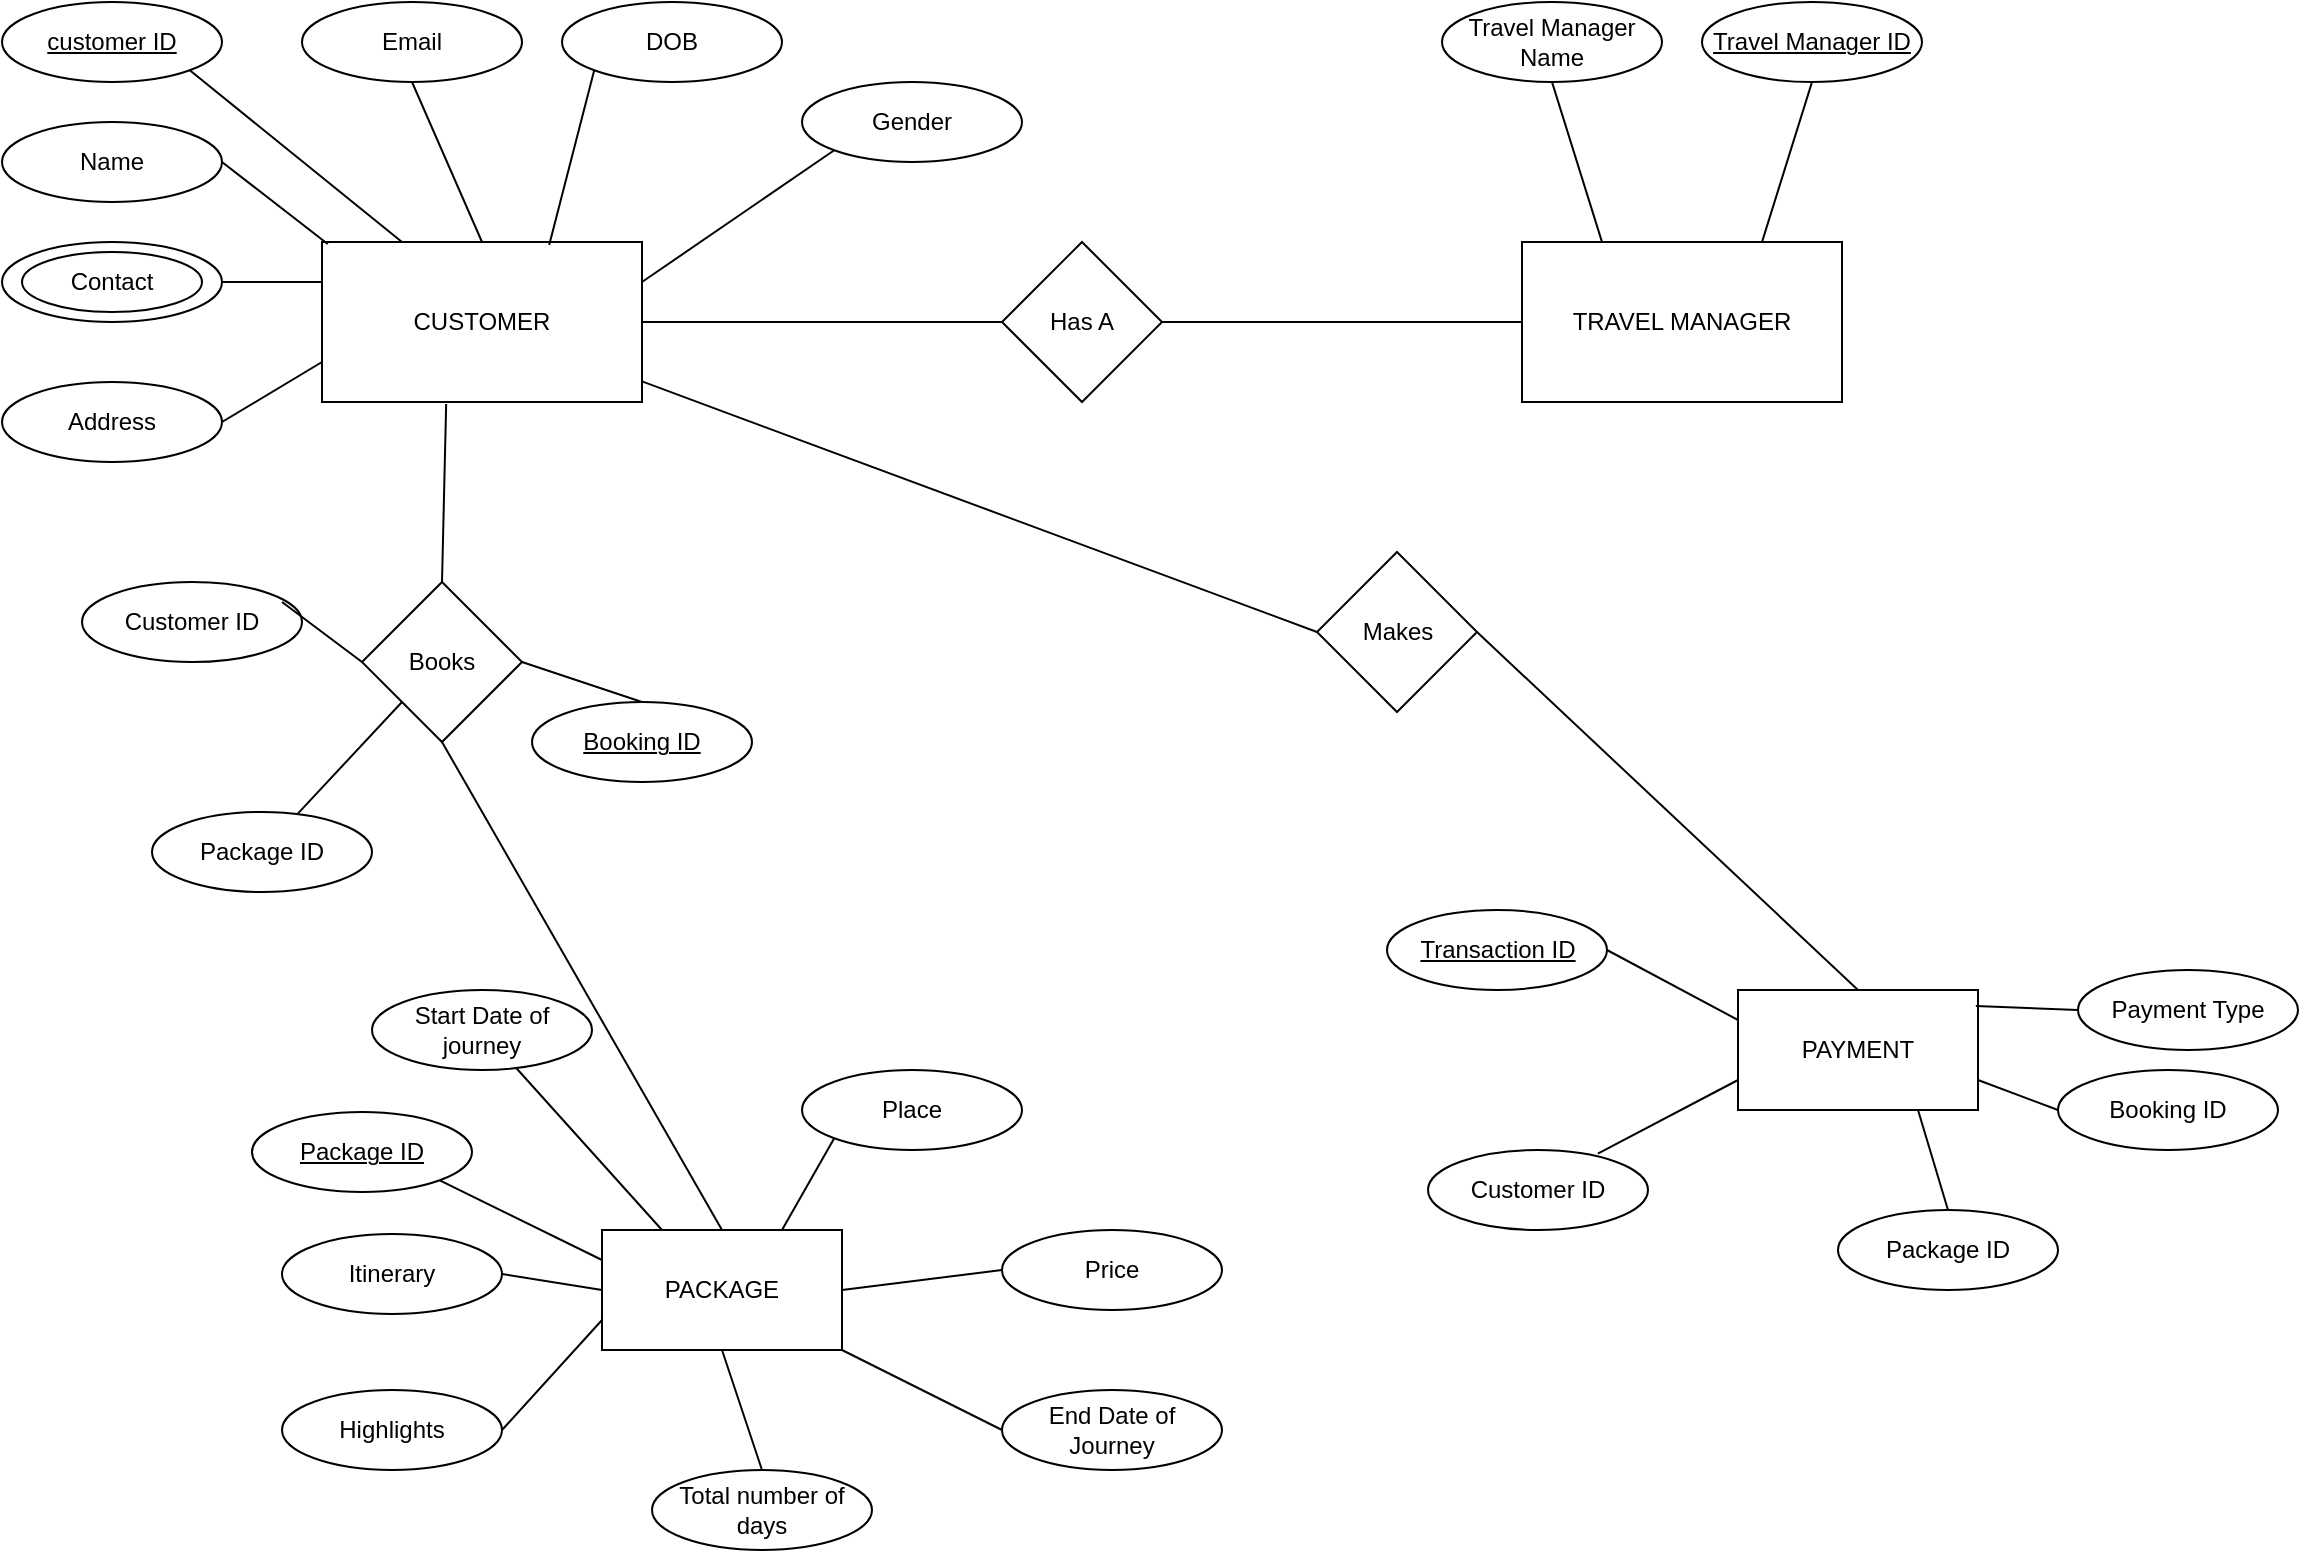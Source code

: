<mxfile version="12.2.2" type="device" pages="1"><diagram id="37XvNeMD9jVKOzGl1WFh" name="Page-1"><mxGraphModel dx="1423" dy="867" grid="1" gridSize="10" guides="1" tooltips="1" connect="1" arrows="1" fold="1" page="1" pageScale="1" pageWidth="850" pageHeight="1100" math="0" shadow="0"><root><mxCell id="0"/><mxCell id="1" parent="0"/><mxCell id="qRFxlKh_PD3Iga4f7V28-1" value="CUSTOMER" style="rounded=0;whiteSpace=wrap;html=1;" parent="1" vertex="1"><mxGeometry x="160" y="120" width="160" height="80" as="geometry"/></mxCell><mxCell id="qRFxlKh_PD3Iga4f7V28-2" value="TRAVEL MANAGER" style="rounded=0;whiteSpace=wrap;html=1;" parent="1" vertex="1"><mxGeometry x="760" y="120" width="160" height="80" as="geometry"/></mxCell><mxCell id="qRFxlKh_PD3Iga4f7V28-4" value="PACKAGE" style="rounded=0;whiteSpace=wrap;html=1;" parent="1" vertex="1"><mxGeometry x="300" y="614" width="120" height="60" as="geometry"/></mxCell><mxCell id="qRFxlKh_PD3Iga4f7V28-8" value="Contact" style="ellipse;whiteSpace=wrap;html=1;" parent="1" vertex="1"><mxGeometry y="120" width="110" height="40" as="geometry"/></mxCell><mxCell id="qRFxlKh_PD3Iga4f7V28-9" value="Email" style="ellipse;whiteSpace=wrap;html=1;" parent="1" vertex="1"><mxGeometry x="150" width="110" height="40" as="geometry"/></mxCell><mxCell id="qRFxlKh_PD3Iga4f7V28-10" value="&lt;u&gt;customer ID&lt;/u&gt;" style="ellipse;whiteSpace=wrap;html=1;" parent="1" vertex="1"><mxGeometry width="110" height="40" as="geometry"/></mxCell><mxCell id="qRFxlKh_PD3Iga4f7V28-11" value="Name" style="ellipse;whiteSpace=wrap;html=1;" parent="1" vertex="1"><mxGeometry y="60" width="110" height="40" as="geometry"/></mxCell><mxCell id="qRFxlKh_PD3Iga4f7V28-12" value="Has A" style="rhombus;whiteSpace=wrap;html=1;" parent="1" vertex="1"><mxGeometry x="500" y="120" width="80" height="80" as="geometry"/></mxCell><mxCell id="qRFxlKh_PD3Iga4f7V28-14" value="" style="endArrow=none;html=1;entryX=0;entryY=0.5;entryDx=0;entryDy=0;exitX=1;exitY=0.5;exitDx=0;exitDy=0;" parent="1" source="qRFxlKh_PD3Iga4f7V28-1" target="qRFxlKh_PD3Iga4f7V28-12" edge="1"><mxGeometry width="50" height="50" relative="1" as="geometry"><mxPoint x="360" y="140" as="sourcePoint"/><mxPoint x="410" y="90" as="targetPoint"/></mxGeometry></mxCell><mxCell id="qRFxlKh_PD3Iga4f7V28-15" value="Address" style="ellipse;whiteSpace=wrap;html=1;" parent="1" vertex="1"><mxGeometry y="190" width="110" height="40" as="geometry"/></mxCell><mxCell id="qRFxlKh_PD3Iga4f7V28-16" value="" style="endArrow=none;html=1;exitX=1;exitY=0.5;exitDx=0;exitDy=0;entryX=0;entryY=0.5;entryDx=0;entryDy=0;" parent="1" source="qRFxlKh_PD3Iga4f7V28-12" target="qRFxlKh_PD3Iga4f7V28-2" edge="1"><mxGeometry width="50" height="50" relative="1" as="geometry"><mxPoint x="630" y="130" as="sourcePoint"/><mxPoint x="680" y="80" as="targetPoint"/></mxGeometry></mxCell><mxCell id="qRFxlKh_PD3Iga4f7V28-17" value="Travel Manager Name" style="ellipse;whiteSpace=wrap;html=1;" parent="1" vertex="1"><mxGeometry x="720" width="110" height="40" as="geometry"/></mxCell><mxCell id="qRFxlKh_PD3Iga4f7V28-18" value="&lt;u&gt;Travel Manager ID&lt;/u&gt;" style="ellipse;whiteSpace=wrap;html=1;" parent="1" vertex="1"><mxGeometry x="850" width="110" height="40" as="geometry"/></mxCell><mxCell id="qRFxlKh_PD3Iga4f7V28-20" value="&lt;u&gt;Package ID&lt;span style=&quot;font-family: &amp;#34;helvetica&amp;#34; , &amp;#34;arial&amp;#34; , sans-serif ; font-size: 0px ; white-space: nowrap&quot;&gt;%3CmxGraphModel%3E%3Croot%3E%3CmxCell%20id%3D%220%22%2F%3E%3CmxCell%20id%3D%221%22%20parent%3D%220%22%2F%3E%3CmxCell%20id%3D%222%22%20value%3D%22%22%20style%3D%22ellipse%3BwhiteSpace%3Dwrap%3Bhtml%3D1%3B%22%20vertex%3D%221%22%20parent%3D%221%22%3E%3CmxGeometry%20y%3D%22190%22%20width%3D%22110%22%20height%3D%2240%22%20as%3D%22geometry%22%2F%3E%3C%2FmxCell%3E%3C%2Froot%3E%3C%2FmxGraphModel%3E&lt;/span&gt;&lt;/u&gt;" style="ellipse;whiteSpace=wrap;html=1;" parent="1" vertex="1"><mxGeometry x="125" y="555" width="110" height="40" as="geometry"/></mxCell><mxCell id="qRFxlKh_PD3Iga4f7V28-21" value="&lt;div style=&quot;text-align: center&quot;&gt;&lt;span&gt;Start Date of journey&lt;/span&gt;&lt;span style=&quot;font-family: &amp;#34;helvetica&amp;#34; , &amp;#34;arial&amp;#34; , sans-serif ; font-size: 0px ; white-space: nowrap&quot;&gt;%3CmxGraphModel%3E%3Croot%3E%3CmxCell%20id%3D%220%22%2F%3E%3CmxCell%20id%3D%221%22%20parent%3D%220%22%2F%3E%3CmxCell%20id%3D%222%22%20value%3D%22%22%20style%3D%22ellipse%3BwhiteSpace%3Dwrap%3Bhtml%3D1%3B%22%20vertex%3D%221%22%20parent%3D%221%22%3E%3CmxGeometry%20y%3D%22190%22%20width%3D%22110%22%20height%3D%2240%22%20as%3D%22geometry%22%2F%3E%3C%2FmxCell%3E%3C%2Froot%3E%3C%2FmxGraphModel%3&lt;/span&gt;&lt;/div&gt;" style="ellipse;whiteSpace=wrap;html=1;" parent="1" vertex="1"><mxGeometry x="185" y="494" width="110" height="40" as="geometry"/></mxCell><mxCell id="qRFxlKh_PD3Iga4f7V28-22" value="Place" style="ellipse;whiteSpace=wrap;html=1;" parent="1" vertex="1"><mxGeometry x="400" y="534" width="110" height="40" as="geometry"/></mxCell><mxCell id="qRFxlKh_PD3Iga4f7V28-23" value="Price" style="ellipse;whiteSpace=wrap;html=1;" parent="1" vertex="1"><mxGeometry x="500" y="614" width="110" height="40" as="geometry"/></mxCell><mxCell id="qRFxlKh_PD3Iga4f7V28-24" value="End Date of Journey" style="ellipse;whiteSpace=wrap;html=1;" parent="1" vertex="1"><mxGeometry x="500" y="694" width="110" height="40" as="geometry"/></mxCell><mxCell id="qRFxlKh_PD3Iga4f7V28-25" value="Total number of days" style="ellipse;whiteSpace=wrap;html=1;" parent="1" vertex="1"><mxGeometry x="325" y="734" width="110" height="40" as="geometry"/></mxCell><mxCell id="qRFxlKh_PD3Iga4f7V28-26" value="Highlights&lt;span style=&quot;font-family: &amp;#34;helvetica&amp;#34; , &amp;#34;arial&amp;#34; , sans-serif ; font-size: 0px ; white-space: nowrap&quot;&gt;%3CmxGraphModel%3E%3Croot%3E%3CmxCell%20id%3D%220%22%2F%3E%3CmxCell%20id%3D%221%22%20parent%3D%220%22%2F%3E%3CmxCell%20id%3D%222%22%20value%3D%22%22%20style%3D%22ellipse%3BwhiteSpace%3Dwrap%3Bhtml%3D1%3B%22%20vertex%3D%221%22%20parent%3D%221%22%3E%3CmxGeometry%20x%3D%22185%22%20y%3D%22640%22%20width%3D%22110%22%20height%3D%2240%22%20as%3D%22geometry%22%2F%3E%3C%2FmxCell%3E%3C%2Froot%3E%3C%2FmxGraphModel%3E&lt;/span&gt;&lt;span style=&quot;font-family: &amp;#34;helvetica&amp;#34; , &amp;#34;arial&amp;#34; , sans-serif ; font-size: 0px ; white-space: nowrap&quot;&gt;%3CmxGraphModel%3E%3Croot%3E%3CmxCell%20id%3D%220%22%2F%3E%3CmxCell%20id%3D%221%22%20parent%3D%220%22%2F%3E%3CmxCell%20id%3D%222%22%20value%3D%22%22%20style%3D%22ellipse%3BwhiteSpace%3Dwrap%3Bhtml%3D1%3B%22%20vertex%3D%221%22%20parent%3D%221%22%3E%3CmxGeometry%20x%3D%22185%22%20y%3D%22640%22%20width%3D%22110%22%20height%3D%2240%22%20as%3D%22geometry%22%2F%3E%3C%2FmxCell%3E%3C%2Froot%3E%3C%2FmxGraphModel%3E&lt;/span&gt;" style="ellipse;whiteSpace=wrap;html=1;" parent="1" vertex="1"><mxGeometry x="140" y="694" width="110" height="40" as="geometry"/></mxCell><mxCell id="qRFxlKh_PD3Iga4f7V28-27" value="Itinerary" style="ellipse;whiteSpace=wrap;html=1;" parent="1" vertex="1"><mxGeometry x="140" y="616" width="110" height="40" as="geometry"/></mxCell><mxCell id="qRFxlKh_PD3Iga4f7V28-28" value="Books" style="rhombus;whiteSpace=wrap;html=1;" parent="1" vertex="1"><mxGeometry x="180" y="290" width="80" height="80" as="geometry"/></mxCell><mxCell id="qRFxlKh_PD3Iga4f7V28-29" value="" style="endArrow=none;html=1;entryX=0.388;entryY=1.013;entryDx=0;entryDy=0;entryPerimeter=0;exitX=0.5;exitY=0;exitDx=0;exitDy=0;" parent="1" source="qRFxlKh_PD3Iga4f7V28-28" target="qRFxlKh_PD3Iga4f7V28-1" edge="1"><mxGeometry width="50" height="50" relative="1" as="geometry"><mxPoint x="150" y="270" as="sourcePoint"/><mxPoint x="200" y="220" as="targetPoint"/></mxGeometry></mxCell><mxCell id="qRFxlKh_PD3Iga4f7V28-30" value="" style="endArrow=none;html=1;entryX=0.5;entryY=1;entryDx=0;entryDy=0;exitX=0.5;exitY=0;exitDx=0;exitDy=0;" parent="1" source="qRFxlKh_PD3Iga4f7V28-4" target="qRFxlKh_PD3Iga4f7V28-28" edge="1"><mxGeometry width="50" height="50" relative="1" as="geometry"><mxPoint x="210" y="430" as="sourcePoint"/><mxPoint x="260" y="380" as="targetPoint"/></mxGeometry></mxCell><mxCell id="qRFxlKh_PD3Iga4f7V28-32" value="&lt;u&gt;Booking ID&lt;/u&gt;" style="ellipse;whiteSpace=wrap;html=1;" parent="1" vertex="1"><mxGeometry x="265" y="350" width="110" height="40" as="geometry"/></mxCell><mxCell id="qRFxlKh_PD3Iga4f7V28-36" value="" style="endArrow=none;html=1;entryX=1;entryY=1;entryDx=0;entryDy=0;exitX=0.25;exitY=0;exitDx=0;exitDy=0;" parent="1" source="qRFxlKh_PD3Iga4f7V28-1" target="qRFxlKh_PD3Iga4f7V28-10" edge="1"><mxGeometry width="50" height="50" relative="1" as="geometry"><mxPoint x="150" y="110" as="sourcePoint"/><mxPoint x="200" y="60" as="targetPoint"/></mxGeometry></mxCell><mxCell id="qRFxlKh_PD3Iga4f7V28-37" value="" style="endArrow=none;html=1;entryX=1;entryY=0.5;entryDx=0;entryDy=0;exitX=0.018;exitY=0.013;exitDx=0;exitDy=0;exitPerimeter=0;" parent="1" source="qRFxlKh_PD3Iga4f7V28-1" target="qRFxlKh_PD3Iga4f7V28-11" edge="1"><mxGeometry width="50" height="50" relative="1" as="geometry"><mxPoint x="186.96" y="130" as="sourcePoint"/><mxPoint x="103.891" y="44.142" as="targetPoint"/></mxGeometry></mxCell><mxCell id="qRFxlKh_PD3Iga4f7V28-38" value="" style="endArrow=none;html=1;entryX=1;entryY=0.5;entryDx=0;entryDy=0;exitX=0;exitY=0.25;exitDx=0;exitDy=0;" parent="1" source="qRFxlKh_PD3Iga4f7V28-1" target="qRFxlKh_PD3Iga4f7V28-8" edge="1"><mxGeometry width="50" height="50" relative="1" as="geometry"><mxPoint x="170" y="150" as="sourcePoint"/><mxPoint x="120" y="90" as="targetPoint"/></mxGeometry></mxCell><mxCell id="qRFxlKh_PD3Iga4f7V28-39" value="" style="endArrow=none;html=1;exitX=0.25;exitY=0;exitDx=0;exitDy=0;" parent="1" source="qRFxlKh_PD3Iga4f7V28-4" edge="1" target="qRFxlKh_PD3Iga4f7V28-21"><mxGeometry width="50" height="50" relative="1" as="geometry"><mxPoint x="250" y="594" as="sourcePoint"/><mxPoint x="300" y="544" as="targetPoint"/></mxGeometry></mxCell><mxCell id="qRFxlKh_PD3Iga4f7V28-40" value="" style="endArrow=none;html=1;entryX=0;entryY=0.25;entryDx=0;entryDy=0;exitX=1;exitY=1;exitDx=0;exitDy=0;" parent="1" source="qRFxlKh_PD3Iga4f7V28-20" target="qRFxlKh_PD3Iga4f7V28-4" edge="1"><mxGeometry width="50" height="50" relative="1" as="geometry"><mxPoint x="230" y="624" as="sourcePoint"/><mxPoint x="280" y="574" as="targetPoint"/></mxGeometry></mxCell><mxCell id="qRFxlKh_PD3Iga4f7V28-41" value="" style="endArrow=none;html=1;entryX=0;entryY=0.5;entryDx=0;entryDy=0;exitX=1;exitY=0.5;exitDx=0;exitDy=0;" parent="1" source="qRFxlKh_PD3Iga4f7V28-27" target="qRFxlKh_PD3Iga4f7V28-4" edge="1"><mxGeometry width="50" height="50" relative="1" as="geometry"><mxPoint x="230" y="694" as="sourcePoint"/><mxPoint x="280" y="644" as="targetPoint"/></mxGeometry></mxCell><mxCell id="qRFxlKh_PD3Iga4f7V28-42" value="" style="endArrow=none;html=1;entryX=0;entryY=0.75;entryDx=0;entryDy=0;" parent="1" target="qRFxlKh_PD3Iga4f7V28-4" edge="1"><mxGeometry width="50" height="50" relative="1" as="geometry"><mxPoint x="250" y="714" as="sourcePoint"/><mxPoint x="300" y="664" as="targetPoint"/></mxGeometry></mxCell><mxCell id="qRFxlKh_PD3Iga4f7V28-43" value="" style="endArrow=none;html=1;exitX=0.5;exitY=0;exitDx=0;exitDy=0;entryX=0.5;entryY=1;entryDx=0;entryDy=0;" parent="1" source="qRFxlKh_PD3Iga4f7V28-25" target="qRFxlKh_PD3Iga4f7V28-4" edge="1"><mxGeometry width="50" height="50" relative="1" as="geometry"><mxPoint x="330" y="704" as="sourcePoint"/><mxPoint x="390" y="674" as="targetPoint"/></mxGeometry></mxCell><mxCell id="qRFxlKh_PD3Iga4f7V28-44" value="" style="endArrow=none;html=1;entryX=0;entryY=0.5;entryDx=0;entryDy=0;" parent="1" source="qRFxlKh_PD3Iga4f7V28-4" target="qRFxlKh_PD3Iga4f7V28-24" edge="1"><mxGeometry width="50" height="50" relative="1" as="geometry"><mxPoint x="410" y="676" as="sourcePoint"/><mxPoint x="480" y="654" as="targetPoint"/></mxGeometry></mxCell><mxCell id="qRFxlKh_PD3Iga4f7V28-45" value="" style="endArrow=none;html=1;entryX=0;entryY=0.5;entryDx=0;entryDy=0;exitX=1;exitY=0.5;exitDx=0;exitDy=0;" parent="1" source="qRFxlKh_PD3Iga4f7V28-4" target="qRFxlKh_PD3Iga4f7V28-23" edge="1"><mxGeometry width="50" height="50" relative="1" as="geometry"><mxPoint x="430" y="684" as="sourcePoint"/><mxPoint x="510" y="724" as="targetPoint"/></mxGeometry></mxCell><mxCell id="qRFxlKh_PD3Iga4f7V28-46" value="" style="endArrow=none;html=1;entryX=0;entryY=1;entryDx=0;entryDy=0;exitX=0.75;exitY=0;exitDx=0;exitDy=0;" parent="1" source="qRFxlKh_PD3Iga4f7V28-4" target="qRFxlKh_PD3Iga4f7V28-22" edge="1"><mxGeometry width="50" height="50" relative="1" as="geometry"><mxPoint x="430" y="654" as="sourcePoint"/><mxPoint x="510" y="644" as="targetPoint"/></mxGeometry></mxCell><mxCell id="qRFxlKh_PD3Iga4f7V28-50" value="" style="endArrow=none;html=1;exitX=0.25;exitY=0;exitDx=0;exitDy=0;entryX=0.5;entryY=1;entryDx=0;entryDy=0;" parent="1" source="qRFxlKh_PD3Iga4f7V28-2" target="qRFxlKh_PD3Iga4f7V28-17" edge="1"><mxGeometry width="50" height="50" relative="1" as="geometry"><mxPoint x="780" y="90" as="sourcePoint"/><mxPoint x="830" y="40" as="targetPoint"/></mxGeometry></mxCell><mxCell id="qRFxlKh_PD3Iga4f7V28-51" value="Contact" style="ellipse;whiteSpace=wrap;html=1;" parent="1" vertex="1"><mxGeometry x="10" y="125" width="90" height="30" as="geometry"/></mxCell><mxCell id="qRFxlKh_PD3Iga4f7V28-55" value="" style="endArrow=none;html=1;entryX=0.5;entryY=1;entryDx=0;entryDy=0;exitX=0.75;exitY=0;exitDx=0;exitDy=0;" parent="1" source="qRFxlKh_PD3Iga4f7V28-2" target="qRFxlKh_PD3Iga4f7V28-18" edge="1"><mxGeometry width="50" height="50" relative="1" as="geometry"><mxPoint x="880" y="110" as="sourcePoint"/><mxPoint x="930" y="60" as="targetPoint"/></mxGeometry></mxCell><mxCell id="qRFxlKh_PD3Iga4f7V28-58" value="" style="endArrow=none;html=1;entryX=0.5;entryY=1;entryDx=0;entryDy=0;exitX=0.5;exitY=0;exitDx=0;exitDy=0;" parent="1" source="qRFxlKh_PD3Iga4f7V28-1" target="qRFxlKh_PD3Iga4f7V28-9" edge="1"><mxGeometry width="50" height="50" relative="1" as="geometry"><mxPoint x="310" y="110" as="sourcePoint"/><mxPoint x="360" y="60" as="targetPoint"/></mxGeometry></mxCell><mxCell id="qRFxlKh_PD3Iga4f7V28-59" value="" style="endArrow=none;html=1;exitX=1;exitY=0.5;exitDx=0;exitDy=0;entryX=0;entryY=0.75;entryDx=0;entryDy=0;" parent="1" source="qRFxlKh_PD3Iga4f7V28-15" target="qRFxlKh_PD3Iga4f7V28-1" edge="1"><mxGeometry width="50" height="50" relative="1" as="geometry"><mxPoint x="130" y="290" as="sourcePoint"/><mxPoint x="180" y="240" as="targetPoint"/></mxGeometry></mxCell><mxCell id="qRFxlKh_PD3Iga4f7V28-60" value="PAYMENT" style="rounded=0;whiteSpace=wrap;html=1;" parent="1" vertex="1"><mxGeometry x="868" y="494" width="120" height="60" as="geometry"/></mxCell><mxCell id="qRFxlKh_PD3Iga4f7V28-61" value="&lt;u&gt;Transaction ID&lt;/u&gt;" style="ellipse;whiteSpace=wrap;html=1;" parent="1" vertex="1"><mxGeometry x="692.5" y="454" width="110" height="40" as="geometry"/></mxCell><mxCell id="qRFxlKh_PD3Iga4f7V28-62" value="Customer ID" style="ellipse;whiteSpace=wrap;html=1;" parent="1" vertex="1"><mxGeometry x="713" y="574" width="110" height="40" as="geometry"/></mxCell><mxCell id="qRFxlKh_PD3Iga4f7V28-63" value="Package ID" style="ellipse;whiteSpace=wrap;html=1;" parent="1" vertex="1"><mxGeometry x="918" y="604" width="110" height="40" as="geometry"/></mxCell><mxCell id="qRFxlKh_PD3Iga4f7V28-64" value="Makes" style="rhombus;whiteSpace=wrap;html=1;" parent="1" vertex="1"><mxGeometry x="657.5" y="275" width="80" height="80" as="geometry"/></mxCell><mxCell id="qRFxlKh_PD3Iga4f7V28-65" value="" style="endArrow=none;html=1;exitX=0;exitY=0.5;exitDx=0;exitDy=0;" parent="1" source="qRFxlKh_PD3Iga4f7V28-64" target="qRFxlKh_PD3Iga4f7V28-1" edge="1"><mxGeometry width="50" height="50" relative="1" as="geometry"><mxPoint x="470" y="420" as="sourcePoint"/><mxPoint x="520" y="370" as="targetPoint"/></mxGeometry></mxCell><mxCell id="qRFxlKh_PD3Iga4f7V28-66" value="" style="endArrow=none;html=1;entryX=1;entryY=0.5;entryDx=0;entryDy=0;exitX=0.5;exitY=0;exitDx=0;exitDy=0;" parent="1" source="qRFxlKh_PD3Iga4f7V28-60" target="qRFxlKh_PD3Iga4f7V28-64" edge="1"><mxGeometry width="50" height="50" relative="1" as="geometry"><mxPoint x="640" y="640" as="sourcePoint"/><mxPoint x="690" y="590" as="targetPoint"/></mxGeometry></mxCell><mxCell id="qRFxlKh_PD3Iga4f7V28-67" value="" style="endArrow=none;html=1;exitX=1;exitY=0.5;exitDx=0;exitDy=0;entryX=0;entryY=0.25;entryDx=0;entryDy=0;" parent="1" source="qRFxlKh_PD3Iga4f7V28-61" target="qRFxlKh_PD3Iga4f7V28-60" edge="1"><mxGeometry width="50" height="50" relative="1" as="geometry"><mxPoint x="808" y="524" as="sourcePoint"/><mxPoint x="858" y="474" as="targetPoint"/></mxGeometry></mxCell><mxCell id="qRFxlKh_PD3Iga4f7V28-68" value="" style="endArrow=none;html=1;entryX=0;entryY=0.75;entryDx=0;entryDy=0;exitX=0.772;exitY=0.045;exitDx=0;exitDy=0;exitPerimeter=0;" parent="1" source="qRFxlKh_PD3Iga4f7V28-62" target="qRFxlKh_PD3Iga4f7V28-60" edge="1"><mxGeometry width="50" height="50" relative="1" as="geometry"><mxPoint x="808" y="584" as="sourcePoint"/><mxPoint x="858" y="534" as="targetPoint"/></mxGeometry></mxCell><mxCell id="qRFxlKh_PD3Iga4f7V28-69" value="" style="endArrow=none;html=1;entryX=0.75;entryY=1;entryDx=0;entryDy=0;exitX=0.5;exitY=0;exitDx=0;exitDy=0;" parent="1" source="qRFxlKh_PD3Iga4f7V28-63" target="qRFxlKh_PD3Iga4f7V28-60" edge="1"><mxGeometry width="50" height="50" relative="1" as="geometry"><mxPoint x="938" y="604" as="sourcePoint"/><mxPoint x="988" y="554" as="targetPoint"/></mxGeometry></mxCell><mxCell id="qRFxlKh_PD3Iga4f7V28-70" value="Booking ID" style="ellipse;whiteSpace=wrap;html=1;" parent="1" vertex="1"><mxGeometry x="1028" y="534" width="110" height="40" as="geometry"/></mxCell><mxCell id="qRFxlKh_PD3Iga4f7V28-71" value="" style="endArrow=none;html=1;entryX=0;entryY=0.5;entryDx=0;entryDy=0;exitX=1;exitY=0.75;exitDx=0;exitDy=0;" parent="1" source="qRFxlKh_PD3Iga4f7V28-60" target="qRFxlKh_PD3Iga4f7V28-70" edge="1"><mxGeometry width="50" height="50" relative="1" as="geometry"><mxPoint x="988" y="514" as="sourcePoint"/><mxPoint x="1038" y="464" as="targetPoint"/></mxGeometry></mxCell><mxCell id="qRFxlKh_PD3Iga4f7V28-72" value="Payment Type" style="ellipse;whiteSpace=wrap;html=1;" parent="1" vertex="1"><mxGeometry x="1038" y="484" width="110" height="40" as="geometry"/></mxCell><mxCell id="qRFxlKh_PD3Iga4f7V28-73" value="" style="endArrow=none;html=1;exitX=0.991;exitY=0.133;exitDx=0;exitDy=0;exitPerimeter=0;entryX=0;entryY=0.5;entryDx=0;entryDy=0;" parent="1" source="qRFxlKh_PD3Iga4f7V28-60" target="qRFxlKh_PD3Iga4f7V28-72" edge="1"><mxGeometry width="50" height="50" relative="1" as="geometry"><mxPoint x="988" y="484" as="sourcePoint"/><mxPoint x="1036" y="499" as="targetPoint"/></mxGeometry></mxCell><mxCell id="qRFxlKh_PD3Iga4f7V28-77" value="DOB" style="ellipse;whiteSpace=wrap;html=1;" parent="1" vertex="1"><mxGeometry x="280" width="110" height="40" as="geometry"/></mxCell><mxCell id="qRFxlKh_PD3Iga4f7V28-78" value="Gender" style="ellipse;whiteSpace=wrap;html=1;" parent="1" vertex="1"><mxGeometry x="400" y="40" width="110" height="40" as="geometry"/></mxCell><mxCell id="qRFxlKh_PD3Iga4f7V28-79" value="" style="endArrow=none;html=1;entryX=0;entryY=1;entryDx=0;entryDy=0;exitX=0.71;exitY=0.019;exitDx=0;exitDy=0;exitPerimeter=0;" parent="1" source="qRFxlKh_PD3Iga4f7V28-1" target="qRFxlKh_PD3Iga4f7V28-77" edge="1"><mxGeometry width="50" height="50" relative="1" as="geometry"><mxPoint x="280" y="100" as="sourcePoint"/><mxPoint x="330" y="50" as="targetPoint"/></mxGeometry></mxCell><mxCell id="qRFxlKh_PD3Iga4f7V28-80" value="" style="endArrow=none;html=1;entryX=0;entryY=1;entryDx=0;entryDy=0;exitX=1;exitY=0.25;exitDx=0;exitDy=0;" parent="1" source="qRFxlKh_PD3Iga4f7V28-1" target="qRFxlKh_PD3Iga4f7V28-78" edge="1"><mxGeometry width="50" height="50" relative="1" as="geometry"><mxPoint x="330" y="120" as="sourcePoint"/><mxPoint x="380" y="70" as="targetPoint"/></mxGeometry></mxCell><mxCell id="0hqb9TQK9OEaBuyzjAt7-1" value="Package ID" style="ellipse;whiteSpace=wrap;html=1;" vertex="1" parent="1"><mxGeometry x="75" y="405" width="110" height="40" as="geometry"/></mxCell><mxCell id="0hqb9TQK9OEaBuyzjAt7-2" value="Customer ID" style="ellipse;whiteSpace=wrap;html=1;" vertex="1" parent="1"><mxGeometry x="40" y="290" width="110" height="40" as="geometry"/></mxCell><mxCell id="0hqb9TQK9OEaBuyzjAt7-3" value="" style="endArrow=none;html=1;entryX=0;entryY=0.5;entryDx=0;entryDy=0;" edge="1" parent="1" target="qRFxlKh_PD3Iga4f7V28-28"><mxGeometry width="50" height="50" relative="1" as="geometry"><mxPoint x="140" y="300" as="sourcePoint"/><mxPoint x="190" y="250" as="targetPoint"/></mxGeometry></mxCell><mxCell id="0hqb9TQK9OEaBuyzjAt7-4" value="" style="endArrow=none;html=1;entryX=0;entryY=1;entryDx=0;entryDy=0;" edge="1" parent="1" source="0hqb9TQK9OEaBuyzjAt7-1" target="qRFxlKh_PD3Iga4f7V28-28"><mxGeometry width="50" height="50" relative="1" as="geometry"><mxPoint x="140" y="410" as="sourcePoint"/><mxPoint x="190" y="360" as="targetPoint"/></mxGeometry></mxCell><mxCell id="0hqb9TQK9OEaBuyzjAt7-5" value="" style="endArrow=none;html=1;entryX=1;entryY=0.5;entryDx=0;entryDy=0;exitX=0.5;exitY=0;exitDx=0;exitDy=0;" edge="1" parent="1" source="qRFxlKh_PD3Iga4f7V28-32" target="qRFxlKh_PD3Iga4f7V28-28"><mxGeometry width="50" height="50" relative="1" as="geometry"><mxPoint x="290" y="340" as="sourcePoint"/><mxPoint x="340" y="290" as="targetPoint"/></mxGeometry></mxCell></root></mxGraphModel></diagram></mxfile>